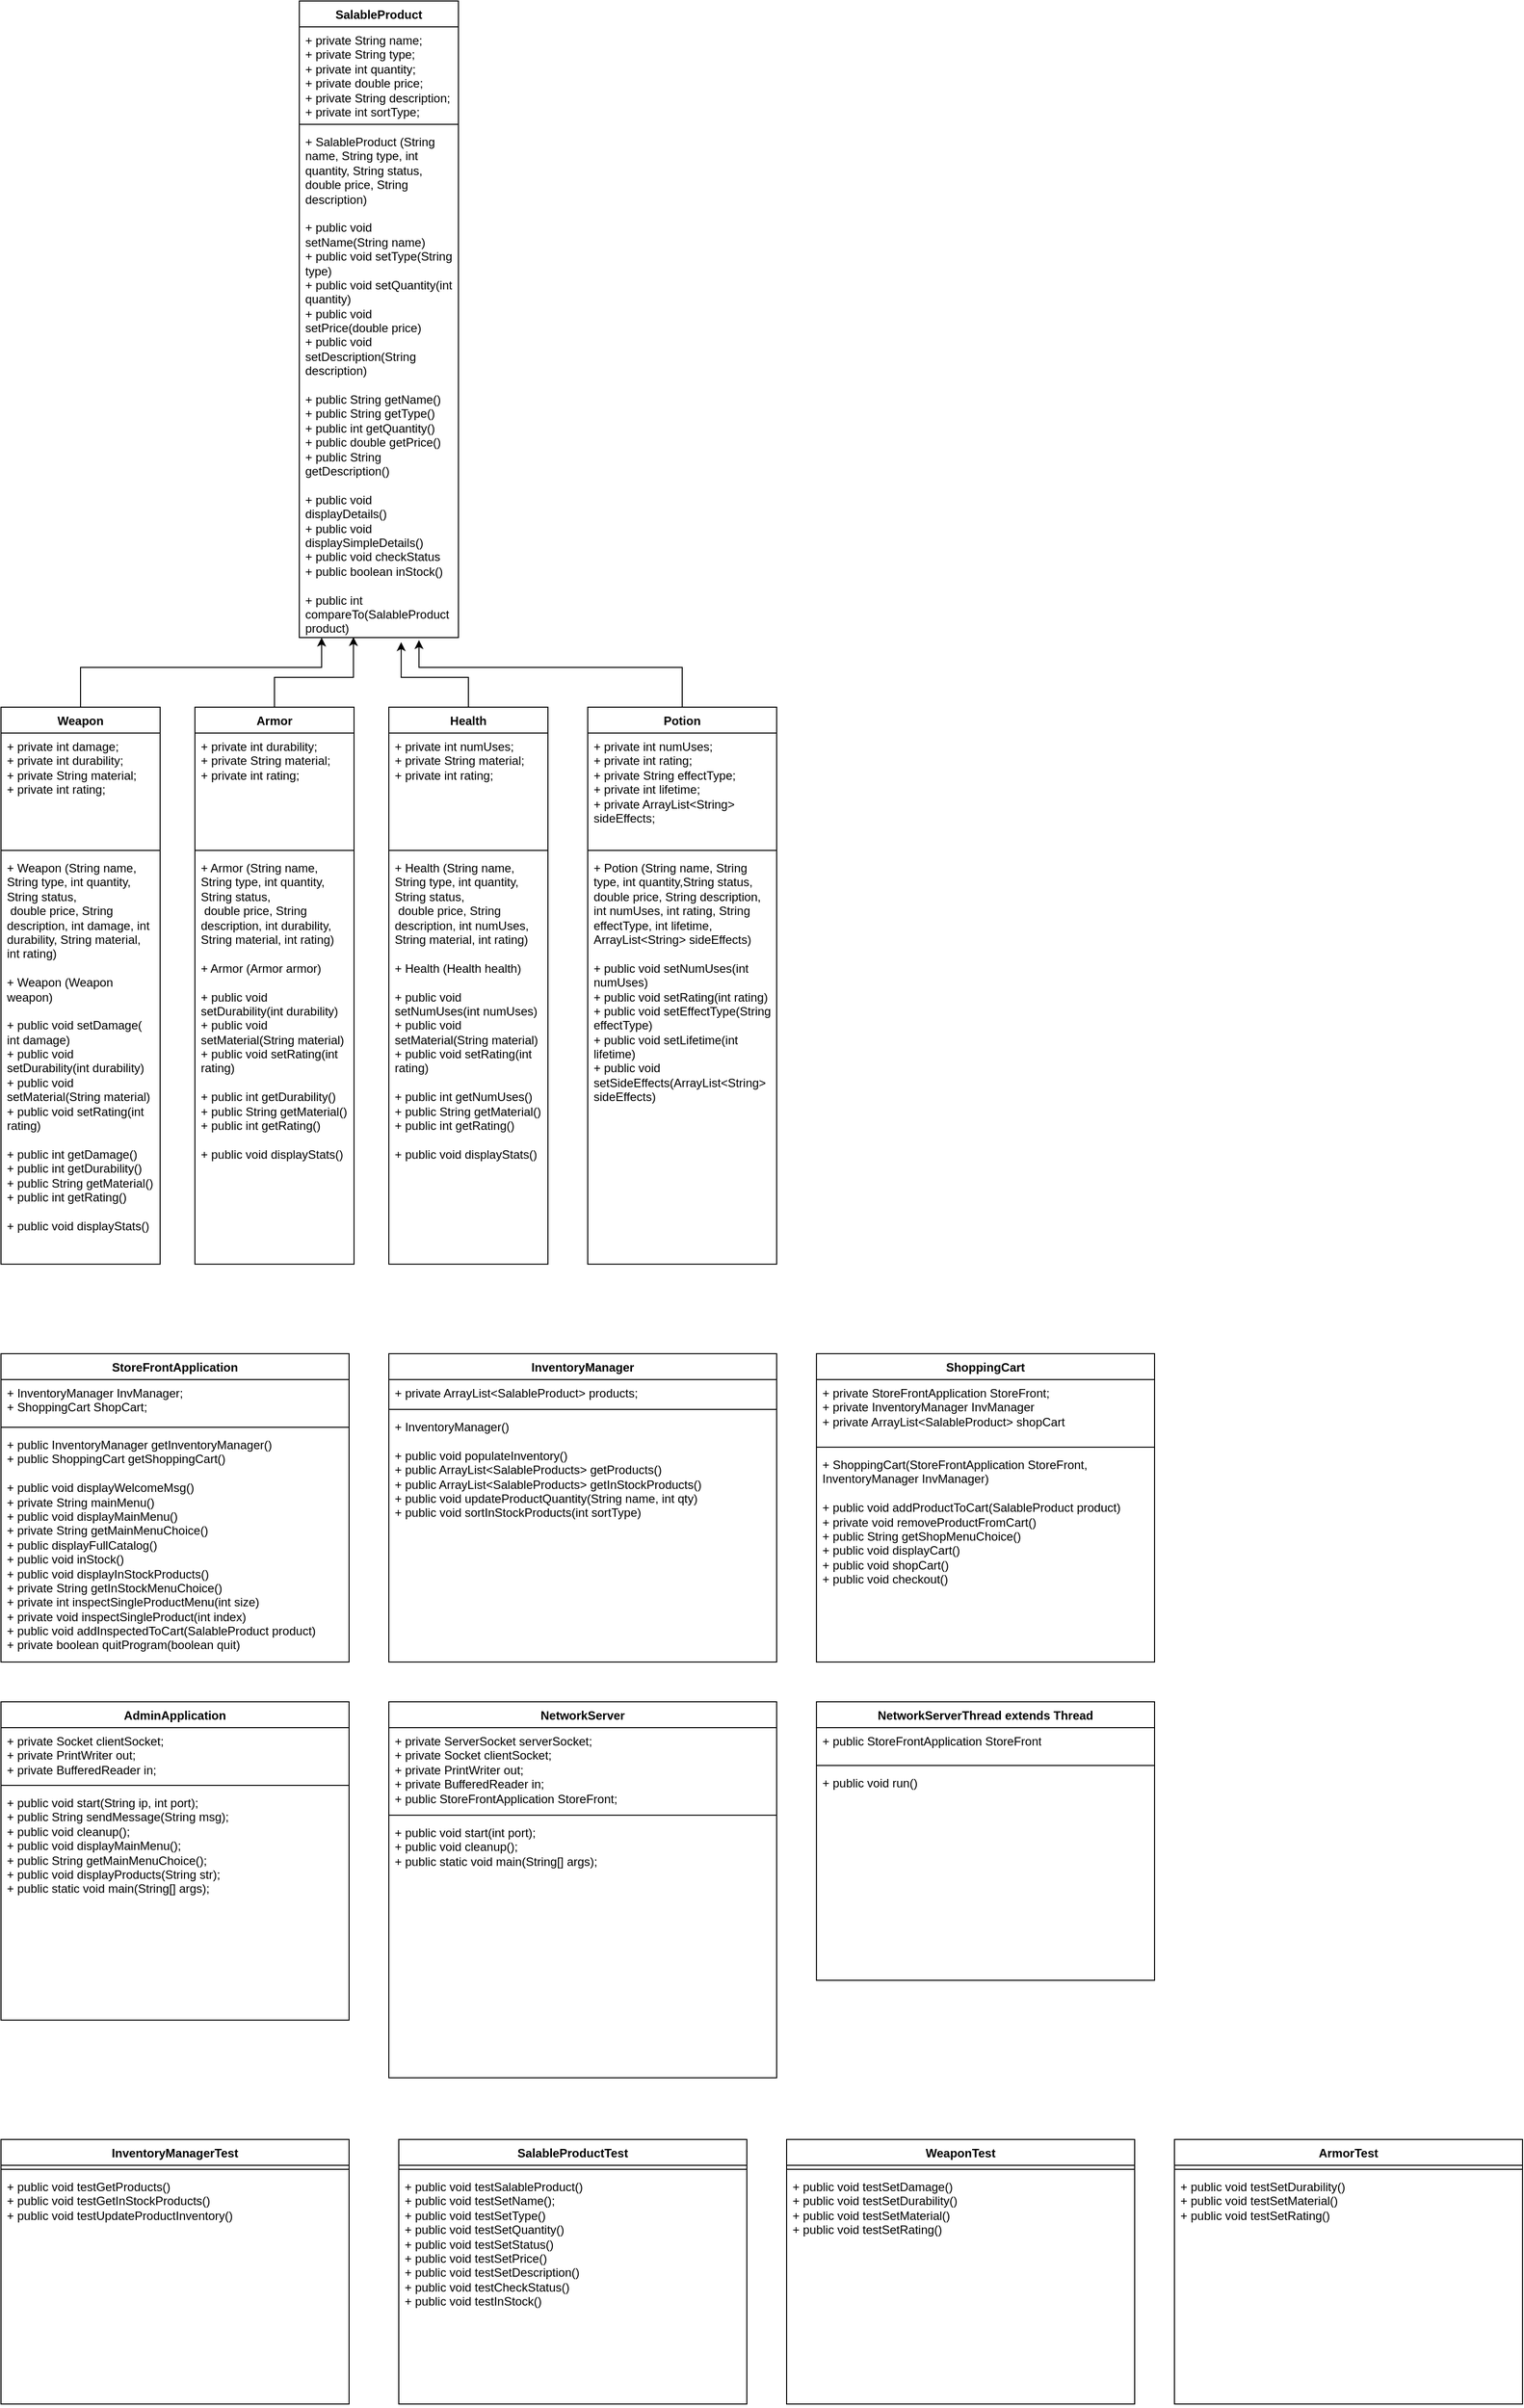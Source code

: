 <mxfile version="22.0.6" type="device">
  <diagram name="UMLs" id="lcWZcj6KDM0-dl4hAlhy">
    <mxGraphModel dx="385" dy="1793" grid="1" gridSize="10" guides="1" tooltips="1" connect="1" arrows="1" fold="1" page="1" pageScale="1" pageWidth="850" pageHeight="1100" math="0" shadow="0">
      <root>
        <mxCell id="0" />
        <mxCell id="1" parent="0" />
        <mxCell id="MryCxwJ2JtJVVyy8R8ik-1" value="SalableProduct" style="swimlane;fontStyle=1;align=center;verticalAlign=top;childLayout=stackLayout;horizontal=1;startSize=26;horizontalStack=0;resizeParent=1;resizeParentMax=0;resizeLast=0;collapsible=1;marginBottom=0;whiteSpace=wrap;html=1;" parent="1" vertex="1">
          <mxGeometry x="460" y="-160" width="160" height="640" as="geometry" />
        </mxCell>
        <mxCell id="MryCxwJ2JtJVVyy8R8ik-2" value="+ private String name;&lt;br style=&quot;border-color: var(--border-color);&quot;&gt;+ private String type;&lt;br style=&quot;border-color: var(--border-color);&quot;&gt;+ private int quantity;&lt;br style=&quot;border-color: var(--border-color);&quot;&gt;+ private double price;&lt;br&gt;+ private String description;&lt;br&gt;+ private int sortType;" style="text;strokeColor=none;fillColor=none;align=left;verticalAlign=top;spacingLeft=4;spacingRight=4;overflow=hidden;rotatable=0;points=[[0,0.5],[1,0.5]];portConstraint=eastwest;whiteSpace=wrap;html=1;" parent="MryCxwJ2JtJVVyy8R8ik-1" vertex="1">
          <mxGeometry y="26" width="160" height="94" as="geometry" />
        </mxCell>
        <mxCell id="MryCxwJ2JtJVVyy8R8ik-3" value="" style="line;strokeWidth=1;fillColor=none;align=left;verticalAlign=middle;spacingTop=-1;spacingLeft=3;spacingRight=3;rotatable=0;labelPosition=right;points=[];portConstraint=eastwest;strokeColor=inherit;" parent="MryCxwJ2JtJVVyy8R8ik-1" vertex="1">
          <mxGeometry y="120" width="160" height="8" as="geometry" />
        </mxCell>
        <mxCell id="MryCxwJ2JtJVVyy8R8ik-4" value="+ SalableProduct (String name, String type, int quantity, String status,&amp;nbsp; double price, String description)&lt;br&gt;&lt;br&gt;+ public void setName(String name)&lt;br&gt;+ public void setType(String type)&lt;br&gt;+ public void setQuantity(int quantity)&lt;br&gt;+ public void setPrice(double price)&lt;br&gt;+ public void setDescription(String description)&lt;br&gt;&lt;br&gt;+ public String getName()&lt;br&gt;+ public String getType()&lt;br&gt;+ public int getQuantity()&lt;br&gt;+ public double getPrice()&lt;br&gt;+ public String getDescription()&lt;br&gt;&lt;br&gt;+ public void displayDetails()&lt;br&gt;+ public void displaySimpleDetails()&lt;br&gt;+ public void checkStatus&lt;br&gt;+ public boolean inStock()&lt;br&gt;&lt;br&gt;+ public int compareTo(SalableProduct product)" style="text;strokeColor=none;fillColor=none;align=left;verticalAlign=top;spacingLeft=4;spacingRight=4;overflow=hidden;rotatable=0;points=[[0,0.5],[1,0.5]];portConstraint=eastwest;whiteSpace=wrap;html=1;" parent="MryCxwJ2JtJVVyy8R8ik-1" vertex="1">
          <mxGeometry y="128" width="160" height="512" as="geometry" />
        </mxCell>
        <mxCell id="MryCxwJ2JtJVVyy8R8ik-23" style="edgeStyle=orthogonalEdgeStyle;rounded=0;orthogonalLoop=1;jettySize=auto;html=1;entryX=0.34;entryY=0.999;entryDx=0;entryDy=0;entryPerimeter=0;" parent="1" source="MryCxwJ2JtJVVyy8R8ik-5" target="MryCxwJ2JtJVVyy8R8ik-4" edge="1">
          <mxGeometry relative="1" as="geometry">
            <Array as="points">
              <mxPoint x="435" y="520" />
              <mxPoint x="514" y="520" />
            </Array>
          </mxGeometry>
        </mxCell>
        <mxCell id="MryCxwJ2JtJVVyy8R8ik-5" value="Armor" style="swimlane;fontStyle=1;align=center;verticalAlign=top;childLayout=stackLayout;horizontal=1;startSize=26;horizontalStack=0;resizeParent=1;resizeParentMax=0;resizeLast=0;collapsible=1;marginBottom=0;whiteSpace=wrap;html=1;" parent="1" vertex="1">
          <mxGeometry x="355" y="550" width="160" height="560" as="geometry" />
        </mxCell>
        <mxCell id="MryCxwJ2JtJVVyy8R8ik-6" value="+ private int durability;&lt;br&gt;+ private String material;&lt;br&gt;+ private int rating;" style="text;strokeColor=none;fillColor=none;align=left;verticalAlign=top;spacingLeft=4;spacingRight=4;overflow=hidden;rotatable=0;points=[[0,0.5],[1,0.5]];portConstraint=eastwest;whiteSpace=wrap;html=1;" parent="MryCxwJ2JtJVVyy8R8ik-5" vertex="1">
          <mxGeometry y="26" width="160" height="114" as="geometry" />
        </mxCell>
        <mxCell id="MryCxwJ2JtJVVyy8R8ik-7" value="" style="line;strokeWidth=1;fillColor=none;align=left;verticalAlign=middle;spacingTop=-1;spacingLeft=3;spacingRight=3;rotatable=0;labelPosition=right;points=[];portConstraint=eastwest;strokeColor=inherit;" parent="MryCxwJ2JtJVVyy8R8ik-5" vertex="1">
          <mxGeometry y="140" width="160" height="8" as="geometry" />
        </mxCell>
        <mxCell id="MryCxwJ2JtJVVyy8R8ik-8" value="+ Armor (String name, String type, int quantity, String status,&lt;br&gt;&amp;nbsp;double price, String description, int durability, String material, int rating)&lt;br&gt;&lt;br&gt;+ Armor (Armor armor)&lt;br&gt;&lt;br&gt;+ public void setDurability(int durability)&lt;br&gt;+ public void setMaterial(String material)&lt;br&gt;+ public void setRating(int rating)&lt;br&gt;&lt;br&gt;+ public int getDurability()&lt;br&gt;+ public String getMaterial()&lt;br&gt;+ public int getRating()&lt;br&gt;&lt;br&gt;+ public void displayStats()" style="text;strokeColor=none;fillColor=none;align=left;verticalAlign=top;spacingLeft=4;spacingRight=4;overflow=hidden;rotatable=0;points=[[0,0.5],[1,0.5]];portConstraint=eastwest;whiteSpace=wrap;html=1;" parent="MryCxwJ2JtJVVyy8R8ik-5" vertex="1">
          <mxGeometry y="148" width="160" height="412" as="geometry" />
        </mxCell>
        <mxCell id="MryCxwJ2JtJVVyy8R8ik-22" style="edgeStyle=orthogonalEdgeStyle;rounded=0;orthogonalLoop=1;jettySize=auto;html=1;entryX=0.14;entryY=1;entryDx=0;entryDy=0;entryPerimeter=0;" parent="1" source="MryCxwJ2JtJVVyy8R8ik-9" target="MryCxwJ2JtJVVyy8R8ik-4" edge="1">
          <mxGeometry relative="1" as="geometry">
            <Array as="points">
              <mxPoint x="240" y="510" />
              <mxPoint x="482" y="510" />
            </Array>
          </mxGeometry>
        </mxCell>
        <mxCell id="MryCxwJ2JtJVVyy8R8ik-9" value="Weapon" style="swimlane;fontStyle=1;align=center;verticalAlign=top;childLayout=stackLayout;horizontal=1;startSize=26;horizontalStack=0;resizeParent=1;resizeParentMax=0;resizeLast=0;collapsible=1;marginBottom=0;whiteSpace=wrap;html=1;" parent="1" vertex="1">
          <mxGeometry x="160" y="550" width="160" height="560" as="geometry" />
        </mxCell>
        <mxCell id="MryCxwJ2JtJVVyy8R8ik-10" value="+ private int damage;&lt;br&gt;+ private int durability;&lt;br&gt;+ private String material;&lt;br&gt;+ private int rating;" style="text;strokeColor=none;fillColor=none;align=left;verticalAlign=top;spacingLeft=4;spacingRight=4;overflow=hidden;rotatable=0;points=[[0,0.5],[1,0.5]];portConstraint=eastwest;whiteSpace=wrap;html=1;" parent="MryCxwJ2JtJVVyy8R8ik-9" vertex="1">
          <mxGeometry y="26" width="160" height="114" as="geometry" />
        </mxCell>
        <mxCell id="MryCxwJ2JtJVVyy8R8ik-11" value="" style="line;strokeWidth=1;fillColor=none;align=left;verticalAlign=middle;spacingTop=-1;spacingLeft=3;spacingRight=3;rotatable=0;labelPosition=right;points=[];portConstraint=eastwest;strokeColor=inherit;" parent="MryCxwJ2JtJVVyy8R8ik-9" vertex="1">
          <mxGeometry y="140" width="160" height="8" as="geometry" />
        </mxCell>
        <mxCell id="MryCxwJ2JtJVVyy8R8ik-12" value="+ Weapon (String name, String type, int quantity, String status,&amp;nbsp;&lt;br&gt;&amp;nbsp;double price, String description, int damage, int durability, String material, int rating)&lt;br&gt;&lt;br&gt;+ Weapon (Weapon weapon)&lt;br&gt;&lt;br&gt;+ public void setDamage( int damage)&lt;br&gt;+ public void setDurability(int durability)&lt;br&gt;+ public void setMaterial(String material)&lt;br&gt;+ public void setRating(int rating)&lt;br&gt;&lt;br&gt;+ public int getDamage()&lt;br&gt;+ public int getDurability()&lt;br&gt;+ public String getMaterial()&lt;br&gt;+ public int getRating()&lt;br&gt;&lt;br&gt;+ public void displayStats()" style="text;strokeColor=none;fillColor=none;align=left;verticalAlign=top;spacingLeft=4;spacingRight=4;overflow=hidden;rotatable=0;points=[[0,0.5],[1,0.5]];portConstraint=eastwest;whiteSpace=wrap;html=1;" parent="MryCxwJ2JtJVVyy8R8ik-9" vertex="1">
          <mxGeometry y="148" width="160" height="412" as="geometry" />
        </mxCell>
        <mxCell id="MryCxwJ2JtJVVyy8R8ik-24" style="edgeStyle=orthogonalEdgeStyle;rounded=0;orthogonalLoop=1;jettySize=auto;html=1;entryX=0.64;entryY=1.009;entryDx=0;entryDy=0;entryPerimeter=0;" parent="1" source="MryCxwJ2JtJVVyy8R8ik-13" target="MryCxwJ2JtJVVyy8R8ik-4" edge="1">
          <mxGeometry relative="1" as="geometry">
            <Array as="points">
              <mxPoint x="630" y="520" />
              <mxPoint x="562" y="520" />
            </Array>
          </mxGeometry>
        </mxCell>
        <mxCell id="MryCxwJ2JtJVVyy8R8ik-13" value="Health" style="swimlane;fontStyle=1;align=center;verticalAlign=top;childLayout=stackLayout;horizontal=1;startSize=26;horizontalStack=0;resizeParent=1;resizeParentMax=0;resizeLast=0;collapsible=1;marginBottom=0;whiteSpace=wrap;html=1;" parent="1" vertex="1">
          <mxGeometry x="550" y="550" width="160" height="560" as="geometry" />
        </mxCell>
        <mxCell id="MryCxwJ2JtJVVyy8R8ik-14" value="+ private int numUses;&lt;br&gt;+ private String material;&lt;br&gt;+ private int rating;" style="text;strokeColor=none;fillColor=none;align=left;verticalAlign=top;spacingLeft=4;spacingRight=4;overflow=hidden;rotatable=0;points=[[0,0.5],[1,0.5]];portConstraint=eastwest;whiteSpace=wrap;html=1;" parent="MryCxwJ2JtJVVyy8R8ik-13" vertex="1">
          <mxGeometry y="26" width="160" height="114" as="geometry" />
        </mxCell>
        <mxCell id="MryCxwJ2JtJVVyy8R8ik-15" value="" style="line;strokeWidth=1;fillColor=none;align=left;verticalAlign=middle;spacingTop=-1;spacingLeft=3;spacingRight=3;rotatable=0;labelPosition=right;points=[];portConstraint=eastwest;strokeColor=inherit;" parent="MryCxwJ2JtJVVyy8R8ik-13" vertex="1">
          <mxGeometry y="140" width="160" height="8" as="geometry" />
        </mxCell>
        <mxCell id="MryCxwJ2JtJVVyy8R8ik-16" value="+ Health (String name, String type, int quantity, String status,&amp;nbsp;&lt;br&gt;&amp;nbsp;double price, String description, int numUses, String material, int rating)&lt;br&gt;&lt;br&gt;+ Health (Health health)&lt;br&gt;&lt;br&gt;+ public void setNumUses(int numUses)&lt;br&gt;+ public void setMaterial(String material)&lt;br&gt;+ public void setRating(int rating)&lt;br&gt;&lt;br&gt;+ public int getNumUses()&lt;br&gt;+ public String getMaterial()&lt;br&gt;+ public int getRating()&lt;br&gt;&lt;br&gt;+ public void displayStats()" style="text;strokeColor=none;fillColor=none;align=left;verticalAlign=top;spacingLeft=4;spacingRight=4;overflow=hidden;rotatable=0;points=[[0,0.5],[1,0.5]];portConstraint=eastwest;whiteSpace=wrap;html=1;" parent="MryCxwJ2JtJVVyy8R8ik-13" vertex="1">
          <mxGeometry y="148" width="160" height="412" as="geometry" />
        </mxCell>
        <mxCell id="MryCxwJ2JtJVVyy8R8ik-25" style="edgeStyle=orthogonalEdgeStyle;rounded=0;orthogonalLoop=1;jettySize=auto;html=1;entryX=0.752;entryY=1.005;entryDx=0;entryDy=0;entryPerimeter=0;" parent="1" source="MryCxwJ2JtJVVyy8R8ik-17" target="MryCxwJ2JtJVVyy8R8ik-4" edge="1">
          <mxGeometry relative="1" as="geometry">
            <Array as="points">
              <mxPoint x="845" y="510" />
              <mxPoint x="580" y="510" />
            </Array>
          </mxGeometry>
        </mxCell>
        <mxCell id="MryCxwJ2JtJVVyy8R8ik-17" value="Potion" style="swimlane;fontStyle=1;align=center;verticalAlign=top;childLayout=stackLayout;horizontal=1;startSize=26;horizontalStack=0;resizeParent=1;resizeParentMax=0;resizeLast=0;collapsible=1;marginBottom=0;whiteSpace=wrap;html=1;" parent="1" vertex="1">
          <mxGeometry x="750" y="550" width="190" height="560" as="geometry" />
        </mxCell>
        <mxCell id="MryCxwJ2JtJVVyy8R8ik-18" value="+ private int numUses;&lt;br&gt;+ private int rating;&lt;br&gt;+ private String effectType;&lt;br&gt;+ private int lifetime;&lt;br&gt;+ private ArrayList&amp;lt;String&amp;gt; sideEffects;" style="text;strokeColor=none;fillColor=none;align=left;verticalAlign=top;spacingLeft=4;spacingRight=4;overflow=hidden;rotatable=0;points=[[0,0.5],[1,0.5]];portConstraint=eastwest;whiteSpace=wrap;html=1;" parent="MryCxwJ2JtJVVyy8R8ik-17" vertex="1">
          <mxGeometry y="26" width="190" height="114" as="geometry" />
        </mxCell>
        <mxCell id="MryCxwJ2JtJVVyy8R8ik-19" value="" style="line;strokeWidth=1;fillColor=none;align=left;verticalAlign=middle;spacingTop=-1;spacingLeft=3;spacingRight=3;rotatable=0;labelPosition=right;points=[];portConstraint=eastwest;strokeColor=inherit;" parent="MryCxwJ2JtJVVyy8R8ik-17" vertex="1">
          <mxGeometry y="140" width="190" height="8" as="geometry" />
        </mxCell>
        <mxCell id="MryCxwJ2JtJVVyy8R8ik-20" value="+ Potion (String name, String type, int quantity,String status,&amp;nbsp;&lt;br&gt;double price, String description, int numUses, int rating, String effectType, int lifetime, ArrayList&amp;lt;String&amp;gt; sideEffects)&lt;br&gt;&lt;br&gt;+ public void setNumUses(int numUses)&lt;br&gt;+ public void setRating(int rating)&amp;nbsp;&lt;br&gt;+ public void setEffectType(String effectType)&lt;br&gt;+ public void setLifetime(int lifetime)&lt;br&gt;+ public void setSideEffects(ArrayList&amp;lt;String&amp;gt; sideEffects)" style="text;strokeColor=none;fillColor=none;align=left;verticalAlign=top;spacingLeft=4;spacingRight=4;overflow=hidden;rotatable=0;points=[[0,0.5],[1,0.5]];portConstraint=eastwest;whiteSpace=wrap;html=1;" parent="MryCxwJ2JtJVVyy8R8ik-17" vertex="1">
          <mxGeometry y="148" width="190" height="412" as="geometry" />
        </mxCell>
        <mxCell id="hSPnhy4kw1IIM-LN0_bO-1" value="StoreFrontApplication" style="swimlane;fontStyle=1;align=center;verticalAlign=top;childLayout=stackLayout;horizontal=1;startSize=26;horizontalStack=0;resizeParent=1;resizeParentMax=0;resizeLast=0;collapsible=1;marginBottom=0;whiteSpace=wrap;html=1;" parent="1" vertex="1">
          <mxGeometry x="160" y="1200" width="350" height="310" as="geometry" />
        </mxCell>
        <mxCell id="hSPnhy4kw1IIM-LN0_bO-2" value="+ InventoryManager InvManager;&lt;br&gt;+ ShoppingCart ShopCart;" style="text;strokeColor=none;fillColor=none;align=left;verticalAlign=top;spacingLeft=4;spacingRight=4;overflow=hidden;rotatable=0;points=[[0,0.5],[1,0.5]];portConstraint=eastwest;whiteSpace=wrap;html=1;" parent="hSPnhy4kw1IIM-LN0_bO-1" vertex="1">
          <mxGeometry y="26" width="350" height="44" as="geometry" />
        </mxCell>
        <mxCell id="hSPnhy4kw1IIM-LN0_bO-3" value="" style="line;strokeWidth=1;fillColor=none;align=left;verticalAlign=middle;spacingTop=-1;spacingLeft=3;spacingRight=3;rotatable=0;labelPosition=right;points=[];portConstraint=eastwest;strokeColor=inherit;" parent="hSPnhy4kw1IIM-LN0_bO-1" vertex="1">
          <mxGeometry y="70" width="350" height="8" as="geometry" />
        </mxCell>
        <mxCell id="hSPnhy4kw1IIM-LN0_bO-4" value="+ public InventoryManager getInventoryManager()&lt;br&gt;+ public ShoppingCart getShoppingCart()&lt;br&gt;&lt;br&gt;+ public void displayWelcomeMsg()&lt;br&gt;+ private String mainMenu()&lt;br&gt;+ public void displayMainMenu()&lt;br&gt;+ private String getMainMenuChoice()&lt;br&gt;+ public displayFullCatalog()&lt;br&gt;+ public void inStock()&lt;br&gt;+ public void displayInStockProducts()&lt;br&gt;+ private String getInStockMenuChoice()&lt;br&gt;+ private int inspectSingleProductMenu(int size)&lt;br&gt;+ private void inspectSingleProduct(int index)&lt;br&gt;+ public void addInspectedToCart(SalableProduct product)&lt;br&gt;+ private boolean quitProgram(boolean quit)&lt;br&gt;" style="text;strokeColor=none;fillColor=none;align=left;verticalAlign=top;spacingLeft=4;spacingRight=4;overflow=hidden;rotatable=0;points=[[0,0.5],[1,0.5]];portConstraint=eastwest;whiteSpace=wrap;html=1;" parent="hSPnhy4kw1IIM-LN0_bO-1" vertex="1">
          <mxGeometry y="78" width="350" height="232" as="geometry" />
        </mxCell>
        <mxCell id="hSPnhy4kw1IIM-LN0_bO-5" value="InventoryManager" style="swimlane;fontStyle=1;align=center;verticalAlign=top;childLayout=stackLayout;horizontal=1;startSize=26;horizontalStack=0;resizeParent=1;resizeParentMax=0;resizeLast=0;collapsible=1;marginBottom=0;whiteSpace=wrap;html=1;" parent="1" vertex="1">
          <mxGeometry x="550" y="1200" width="390" height="310" as="geometry" />
        </mxCell>
        <mxCell id="hSPnhy4kw1IIM-LN0_bO-6" value="+ private ArrayList&amp;lt;SalableProduct&amp;gt; products;" style="text;strokeColor=none;fillColor=none;align=left;verticalAlign=top;spacingLeft=4;spacingRight=4;overflow=hidden;rotatable=0;points=[[0,0.5],[1,0.5]];portConstraint=eastwest;whiteSpace=wrap;html=1;" parent="hSPnhy4kw1IIM-LN0_bO-5" vertex="1">
          <mxGeometry y="26" width="390" height="26" as="geometry" />
        </mxCell>
        <mxCell id="hSPnhy4kw1IIM-LN0_bO-7" value="" style="line;strokeWidth=1;fillColor=none;align=left;verticalAlign=middle;spacingTop=-1;spacingLeft=3;spacingRight=3;rotatable=0;labelPosition=right;points=[];portConstraint=eastwest;strokeColor=inherit;" parent="hSPnhy4kw1IIM-LN0_bO-5" vertex="1">
          <mxGeometry y="52" width="390" height="8" as="geometry" />
        </mxCell>
        <mxCell id="hSPnhy4kw1IIM-LN0_bO-8" value="+ InventoryManager()&lt;br&gt;&lt;br&gt;+ public void populateInventory()&lt;br&gt;+ public ArrayList&amp;lt;SalableProducts&amp;gt; getProducts()&lt;br&gt;+ public ArrayList&amp;lt;SalableProducts&amp;gt; getInStockProducts()&lt;br&gt;+ public void updateProductQuantity(String name, int qty)&lt;br&gt;+ public void sortInStockProducts(int sortType)" style="text;strokeColor=none;fillColor=none;align=left;verticalAlign=top;spacingLeft=4;spacingRight=4;overflow=hidden;rotatable=0;points=[[0,0.5],[1,0.5]];portConstraint=eastwest;whiteSpace=wrap;html=1;" parent="hSPnhy4kw1IIM-LN0_bO-5" vertex="1">
          <mxGeometry y="60" width="390" height="250" as="geometry" />
        </mxCell>
        <mxCell id="hSPnhy4kw1IIM-LN0_bO-9" value="ShoppingCart" style="swimlane;fontStyle=1;align=center;verticalAlign=top;childLayout=stackLayout;horizontal=1;startSize=26;horizontalStack=0;resizeParent=1;resizeParentMax=0;resizeLast=0;collapsible=1;marginBottom=0;whiteSpace=wrap;html=1;" parent="1" vertex="1">
          <mxGeometry x="980" y="1200" width="340" height="310" as="geometry" />
        </mxCell>
        <mxCell id="hSPnhy4kw1IIM-LN0_bO-10" value="+ private StoreFrontApplication StoreFront;&lt;br&gt;+ private InventoryManager InvManager&lt;br&gt;+ private ArrayList&amp;lt;SalableProduct&amp;gt; shopCart" style="text;strokeColor=none;fillColor=none;align=left;verticalAlign=top;spacingLeft=4;spacingRight=4;overflow=hidden;rotatable=0;points=[[0,0.5],[1,0.5]];portConstraint=eastwest;whiteSpace=wrap;html=1;" parent="hSPnhy4kw1IIM-LN0_bO-9" vertex="1">
          <mxGeometry y="26" width="340" height="64" as="geometry" />
        </mxCell>
        <mxCell id="hSPnhy4kw1IIM-LN0_bO-11" value="" style="line;strokeWidth=1;fillColor=none;align=left;verticalAlign=middle;spacingTop=-1;spacingLeft=3;spacingRight=3;rotatable=0;labelPosition=right;points=[];portConstraint=eastwest;strokeColor=inherit;" parent="hSPnhy4kw1IIM-LN0_bO-9" vertex="1">
          <mxGeometry y="90" width="340" height="8" as="geometry" />
        </mxCell>
        <mxCell id="hSPnhy4kw1IIM-LN0_bO-12" value="+ ShoppingCart(StoreFrontApplication StoreFront, InventoryManager InvManager)&lt;br&gt;&lt;br&gt;+ public void addProductToCart(SalableProduct product)&lt;br&gt;+ private void removeProductFromCart()&lt;br&gt;+ public String getShopMenuChoice()&lt;br&gt;+ public void displayCart()&lt;br&gt;+ public void shopCart()&lt;br&gt;+ public void checkout()" style="text;strokeColor=none;fillColor=none;align=left;verticalAlign=top;spacingLeft=4;spacingRight=4;overflow=hidden;rotatable=0;points=[[0,0.5],[1,0.5]];portConstraint=eastwest;whiteSpace=wrap;html=1;" parent="hSPnhy4kw1IIM-LN0_bO-9" vertex="1">
          <mxGeometry y="98" width="340" height="212" as="geometry" />
        </mxCell>
        <mxCell id="tecKUHTb1QI04269TA3Y-1" value="AdminApplication" style="swimlane;fontStyle=1;align=center;verticalAlign=top;childLayout=stackLayout;horizontal=1;startSize=26;horizontalStack=0;resizeParent=1;resizeParentMax=0;resizeLast=0;collapsible=1;marginBottom=0;whiteSpace=wrap;html=1;" parent="1" vertex="1">
          <mxGeometry x="160" y="1550" width="350" height="320" as="geometry" />
        </mxCell>
        <mxCell id="tecKUHTb1QI04269TA3Y-2" value="+ private Socket clientSocket;&lt;br&gt;+ private PrintWriter out;&lt;br&gt;+ private BufferedReader in;" style="text;strokeColor=none;fillColor=none;align=left;verticalAlign=top;spacingLeft=4;spacingRight=4;overflow=hidden;rotatable=0;points=[[0,0.5],[1,0.5]];portConstraint=eastwest;whiteSpace=wrap;html=1;" parent="tecKUHTb1QI04269TA3Y-1" vertex="1">
          <mxGeometry y="26" width="350" height="54" as="geometry" />
        </mxCell>
        <mxCell id="tecKUHTb1QI04269TA3Y-3" value="" style="line;strokeWidth=1;fillColor=none;align=left;verticalAlign=middle;spacingTop=-1;spacingLeft=3;spacingRight=3;rotatable=0;labelPosition=right;points=[];portConstraint=eastwest;strokeColor=inherit;" parent="tecKUHTb1QI04269TA3Y-1" vertex="1">
          <mxGeometry y="80" width="350" height="8" as="geometry" />
        </mxCell>
        <mxCell id="tecKUHTb1QI04269TA3Y-4" value="+ public void start(String ip, int port);&lt;br&gt;+ public String sendMessage(String msg);&lt;br&gt;+ public void cleanup();&lt;br&gt;+ public void displayMainMenu();&lt;br&gt;+ public String getMainMenuChoice();&lt;br&gt;+ public void displayProducts(String str);&lt;br&gt;+ public static void main(String[] args);" style="text;strokeColor=none;fillColor=none;align=left;verticalAlign=top;spacingLeft=4;spacingRight=4;overflow=hidden;rotatable=0;points=[[0,0.5],[1,0.5]];portConstraint=eastwest;whiteSpace=wrap;html=1;" parent="tecKUHTb1QI04269TA3Y-1" vertex="1">
          <mxGeometry y="88" width="350" height="232" as="geometry" />
        </mxCell>
        <mxCell id="tecKUHTb1QI04269TA3Y-5" value="NetworkServer" style="swimlane;fontStyle=1;align=center;verticalAlign=top;childLayout=stackLayout;horizontal=1;startSize=26;horizontalStack=0;resizeParent=1;resizeParentMax=0;resizeLast=0;collapsible=1;marginBottom=0;whiteSpace=wrap;html=1;" parent="1" vertex="1">
          <mxGeometry x="550" y="1550" width="390" height="378" as="geometry" />
        </mxCell>
        <mxCell id="tecKUHTb1QI04269TA3Y-6" value="+ private ServerSocket serverSocket;&lt;br&gt;+ private Socket clientSocket;&lt;br&gt;+ private PrintWriter out;&lt;br&gt;+ private BufferedReader in;&lt;br&gt;+ public StoreFrontApplication StoreFront;" style="text;strokeColor=none;fillColor=none;align=left;verticalAlign=top;spacingLeft=4;spacingRight=4;overflow=hidden;rotatable=0;points=[[0,0.5],[1,0.5]];portConstraint=eastwest;whiteSpace=wrap;html=1;" parent="tecKUHTb1QI04269TA3Y-5" vertex="1">
          <mxGeometry y="26" width="390" height="84" as="geometry" />
        </mxCell>
        <mxCell id="tecKUHTb1QI04269TA3Y-7" value="" style="line;strokeWidth=1;fillColor=none;align=left;verticalAlign=middle;spacingTop=-1;spacingLeft=3;spacingRight=3;rotatable=0;labelPosition=right;points=[];portConstraint=eastwest;strokeColor=inherit;" parent="tecKUHTb1QI04269TA3Y-5" vertex="1">
          <mxGeometry y="110" width="390" height="8" as="geometry" />
        </mxCell>
        <mxCell id="tecKUHTb1QI04269TA3Y-8" value="+ public void start(int port);&lt;br&gt;+ public void cleanup();&lt;br&gt;+ public static void main(String[] args);" style="text;strokeColor=none;fillColor=none;align=left;verticalAlign=top;spacingLeft=4;spacingRight=4;overflow=hidden;rotatable=0;points=[[0,0.5],[1,0.5]];portConstraint=eastwest;whiteSpace=wrap;html=1;" parent="tecKUHTb1QI04269TA3Y-5" vertex="1">
          <mxGeometry y="118" width="390" height="260" as="geometry" />
        </mxCell>
        <mxCell id="tecKUHTb1QI04269TA3Y-9" value="NetworkServerThread extends Thread" style="swimlane;fontStyle=1;align=center;verticalAlign=top;childLayout=stackLayout;horizontal=1;startSize=26;horizontalStack=0;resizeParent=1;resizeParentMax=0;resizeLast=0;collapsible=1;marginBottom=0;whiteSpace=wrap;html=1;" parent="1" vertex="1">
          <mxGeometry x="980" y="1550" width="340" height="280" as="geometry" />
        </mxCell>
        <mxCell id="tecKUHTb1QI04269TA3Y-10" value="+ public StoreFrontApplication StoreFront&lt;br&gt;" style="text;strokeColor=none;fillColor=none;align=left;verticalAlign=top;spacingLeft=4;spacingRight=4;overflow=hidden;rotatable=0;points=[[0,0.5],[1,0.5]];portConstraint=eastwest;whiteSpace=wrap;html=1;" parent="tecKUHTb1QI04269TA3Y-9" vertex="1">
          <mxGeometry y="26" width="340" height="34" as="geometry" />
        </mxCell>
        <mxCell id="tecKUHTb1QI04269TA3Y-11" value="" style="line;strokeWidth=1;fillColor=none;align=left;verticalAlign=middle;spacingTop=-1;spacingLeft=3;spacingRight=3;rotatable=0;labelPosition=right;points=[];portConstraint=eastwest;strokeColor=inherit;" parent="tecKUHTb1QI04269TA3Y-9" vertex="1">
          <mxGeometry y="60" width="340" height="8" as="geometry" />
        </mxCell>
        <mxCell id="tecKUHTb1QI04269TA3Y-12" value="+ public void run()" style="text;strokeColor=none;fillColor=none;align=left;verticalAlign=top;spacingLeft=4;spacingRight=4;overflow=hidden;rotatable=0;points=[[0,0.5],[1,0.5]];portConstraint=eastwest;whiteSpace=wrap;html=1;" parent="tecKUHTb1QI04269TA3Y-9" vertex="1">
          <mxGeometry y="68" width="340" height="212" as="geometry" />
        </mxCell>
        <mxCell id="G_JoNju1HUmBvEDnjTP6-1" value="InventoryManagerTest" style="swimlane;fontStyle=1;align=center;verticalAlign=top;childLayout=stackLayout;horizontal=1;startSize=26;horizontalStack=0;resizeParent=1;resizeParentMax=0;resizeLast=0;collapsible=1;marginBottom=0;whiteSpace=wrap;html=1;" vertex="1" parent="1">
          <mxGeometry x="160" y="1990" width="350" height="266" as="geometry" />
        </mxCell>
        <mxCell id="G_JoNju1HUmBvEDnjTP6-3" value="" style="line;strokeWidth=1;fillColor=none;align=left;verticalAlign=middle;spacingTop=-1;spacingLeft=3;spacingRight=3;rotatable=0;labelPosition=right;points=[];portConstraint=eastwest;strokeColor=inherit;" vertex="1" parent="G_JoNju1HUmBvEDnjTP6-1">
          <mxGeometry y="26" width="350" height="8" as="geometry" />
        </mxCell>
        <mxCell id="G_JoNju1HUmBvEDnjTP6-4" value="+ public void testGetProducts()&lt;br&gt;+ public void testGetInStockProducts()&lt;br&gt;+ public void testUpdateProductInventory()" style="text;strokeColor=none;fillColor=none;align=left;verticalAlign=top;spacingLeft=4;spacingRight=4;overflow=hidden;rotatable=0;points=[[0,0.5],[1,0.5]];portConstraint=eastwest;whiteSpace=wrap;html=1;" vertex="1" parent="G_JoNju1HUmBvEDnjTP6-1">
          <mxGeometry y="34" width="350" height="232" as="geometry" />
        </mxCell>
        <mxCell id="G_JoNju1HUmBvEDnjTP6-5" value="SalableProductTest" style="swimlane;fontStyle=1;align=center;verticalAlign=top;childLayout=stackLayout;horizontal=1;startSize=26;horizontalStack=0;resizeParent=1;resizeParentMax=0;resizeLast=0;collapsible=1;marginBottom=0;whiteSpace=wrap;html=1;" vertex="1" parent="1">
          <mxGeometry x="560" y="1990" width="350" height="266" as="geometry" />
        </mxCell>
        <mxCell id="G_JoNju1HUmBvEDnjTP6-6" value="" style="line;strokeWidth=1;fillColor=none;align=left;verticalAlign=middle;spacingTop=-1;spacingLeft=3;spacingRight=3;rotatable=0;labelPosition=right;points=[];portConstraint=eastwest;strokeColor=inherit;" vertex="1" parent="G_JoNju1HUmBvEDnjTP6-5">
          <mxGeometry y="26" width="350" height="8" as="geometry" />
        </mxCell>
        <mxCell id="G_JoNju1HUmBvEDnjTP6-7" value="+ public void testSalableProduct()&lt;br&gt;+ public void testSetName();&lt;br&gt;+ public void testSetType()&lt;br&gt;+ public void testSetQuantity()&lt;br&gt;+ public void testSetStatus()&lt;br&gt;+ public void testSetPrice()&lt;br&gt;+ public void testSetDescription()&lt;br&gt;+ public void testCheckStatus()&lt;br&gt;+ public void testInStock()" style="text;strokeColor=none;fillColor=none;align=left;verticalAlign=top;spacingLeft=4;spacingRight=4;overflow=hidden;rotatable=0;points=[[0,0.5],[1,0.5]];portConstraint=eastwest;whiteSpace=wrap;html=1;" vertex="1" parent="G_JoNju1HUmBvEDnjTP6-5">
          <mxGeometry y="34" width="350" height="232" as="geometry" />
        </mxCell>
        <mxCell id="G_JoNju1HUmBvEDnjTP6-8" value="WeaponTest" style="swimlane;fontStyle=1;align=center;verticalAlign=top;childLayout=stackLayout;horizontal=1;startSize=26;horizontalStack=0;resizeParent=1;resizeParentMax=0;resizeLast=0;collapsible=1;marginBottom=0;whiteSpace=wrap;html=1;" vertex="1" parent="1">
          <mxGeometry x="950" y="1990" width="350" height="266" as="geometry" />
        </mxCell>
        <mxCell id="G_JoNju1HUmBvEDnjTP6-9" value="" style="line;strokeWidth=1;fillColor=none;align=left;verticalAlign=middle;spacingTop=-1;spacingLeft=3;spacingRight=3;rotatable=0;labelPosition=right;points=[];portConstraint=eastwest;strokeColor=inherit;" vertex="1" parent="G_JoNju1HUmBvEDnjTP6-8">
          <mxGeometry y="26" width="350" height="8" as="geometry" />
        </mxCell>
        <mxCell id="G_JoNju1HUmBvEDnjTP6-10" value="+ public void testSetDamage()&lt;br&gt;+ public void testSetDurability()&lt;br&gt;+ public void testSetMaterial()&lt;br&gt;+ public void testSetRating()&lt;br&gt;" style="text;strokeColor=none;fillColor=none;align=left;verticalAlign=top;spacingLeft=4;spacingRight=4;overflow=hidden;rotatable=0;points=[[0,0.5],[1,0.5]];portConstraint=eastwest;whiteSpace=wrap;html=1;" vertex="1" parent="G_JoNju1HUmBvEDnjTP6-8">
          <mxGeometry y="34" width="350" height="232" as="geometry" />
        </mxCell>
        <mxCell id="G_JoNju1HUmBvEDnjTP6-11" value="ArmorTest" style="swimlane;fontStyle=1;align=center;verticalAlign=top;childLayout=stackLayout;horizontal=1;startSize=26;horizontalStack=0;resizeParent=1;resizeParentMax=0;resizeLast=0;collapsible=1;marginBottom=0;whiteSpace=wrap;html=1;" vertex="1" parent="1">
          <mxGeometry x="1340" y="1990" width="350" height="266" as="geometry" />
        </mxCell>
        <mxCell id="G_JoNju1HUmBvEDnjTP6-12" value="" style="line;strokeWidth=1;fillColor=none;align=left;verticalAlign=middle;spacingTop=-1;spacingLeft=3;spacingRight=3;rotatable=0;labelPosition=right;points=[];portConstraint=eastwest;strokeColor=inherit;" vertex="1" parent="G_JoNju1HUmBvEDnjTP6-11">
          <mxGeometry y="26" width="350" height="8" as="geometry" />
        </mxCell>
        <mxCell id="G_JoNju1HUmBvEDnjTP6-13" value="+ public void testSetDurability()&lt;br&gt;+ public void testSetMaterial()&lt;br&gt;+ public void testSetRating()" style="text;strokeColor=none;fillColor=none;align=left;verticalAlign=top;spacingLeft=4;spacingRight=4;overflow=hidden;rotatable=0;points=[[0,0.5],[1,0.5]];portConstraint=eastwest;whiteSpace=wrap;html=1;" vertex="1" parent="G_JoNju1HUmBvEDnjTP6-11">
          <mxGeometry y="34" width="350" height="232" as="geometry" />
        </mxCell>
      </root>
    </mxGraphModel>
  </diagram>
</mxfile>
